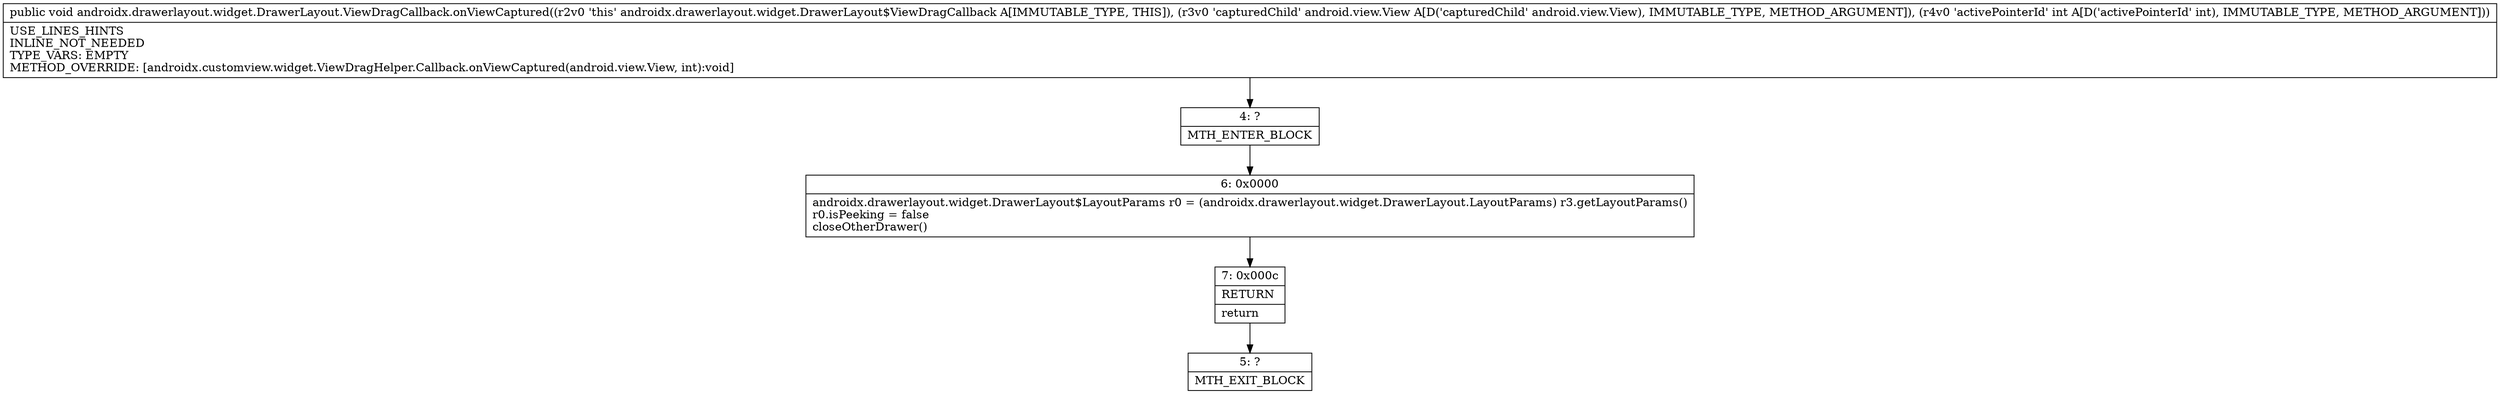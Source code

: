 digraph "CFG forandroidx.drawerlayout.widget.DrawerLayout.ViewDragCallback.onViewCaptured(Landroid\/view\/View;I)V" {
Node_4 [shape=record,label="{4\:\ ?|MTH_ENTER_BLOCK\l}"];
Node_6 [shape=record,label="{6\:\ 0x0000|androidx.drawerlayout.widget.DrawerLayout$LayoutParams r0 = (androidx.drawerlayout.widget.DrawerLayout.LayoutParams) r3.getLayoutParams()\lr0.isPeeking = false\lcloseOtherDrawer()\l}"];
Node_7 [shape=record,label="{7\:\ 0x000c|RETURN\l|return\l}"];
Node_5 [shape=record,label="{5\:\ ?|MTH_EXIT_BLOCK\l}"];
MethodNode[shape=record,label="{public void androidx.drawerlayout.widget.DrawerLayout.ViewDragCallback.onViewCaptured((r2v0 'this' androidx.drawerlayout.widget.DrawerLayout$ViewDragCallback A[IMMUTABLE_TYPE, THIS]), (r3v0 'capturedChild' android.view.View A[D('capturedChild' android.view.View), IMMUTABLE_TYPE, METHOD_ARGUMENT]), (r4v0 'activePointerId' int A[D('activePointerId' int), IMMUTABLE_TYPE, METHOD_ARGUMENT]))  | USE_LINES_HINTS\lINLINE_NOT_NEEDED\lTYPE_VARS: EMPTY\lMETHOD_OVERRIDE: [androidx.customview.widget.ViewDragHelper.Callback.onViewCaptured(android.view.View, int):void]\l}"];
MethodNode -> Node_4;Node_4 -> Node_6;
Node_6 -> Node_7;
Node_7 -> Node_5;
}

